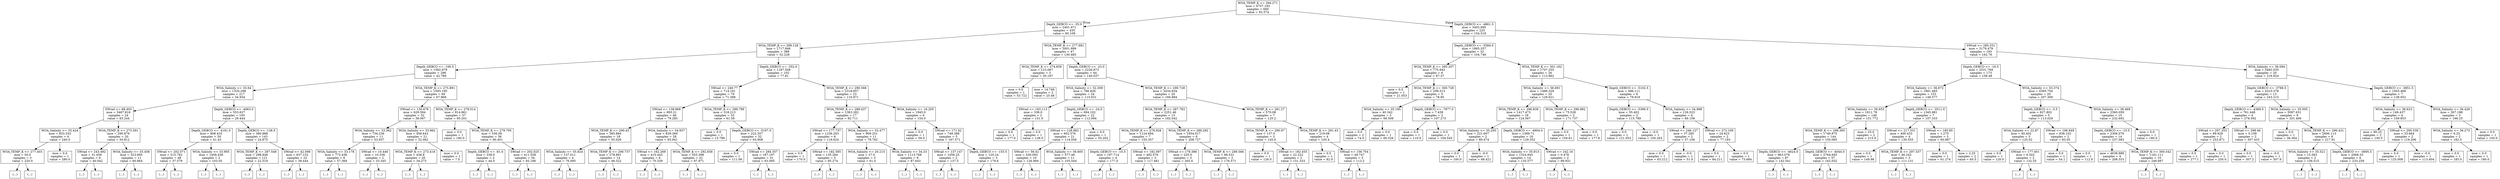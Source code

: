 digraph Tree {
node [shape=box] ;
0 [label="WOA_TEMP_K <= 294.271\nmse = 4757.183\nsamples = 660\nvalue = 92.574"] ;
1 [label="Depth_GEBCO <= -35.0\nmse = 2401.971\nsamples = 435\nvalue = 60.109"] ;
0 -> 1 [labeldistance=2.5, labelangle=45, headlabel="True"] ;
2 [label="WOA_TEMP_K <= 289.128\nmse = 1717.846\nsamples = 388\nvalue = 52.226"] ;
1 -> 2 ;
3 [label="Depth_GEBCO <= -100.5\nmse = 1582.979\nsamples = 286\nvalue = 42.789"] ;
2 -> 3 ;
4 [label="WOA_Salinity <= 33.64\nmse = 1320.298\nsamples = 217\nvalue = 34.934"] ;
3 -> 4 ;
5 [label="SWrad <= 68.403\nmse = 5467.816\nsamples = 24\nvalue = 83.244"] ;
4 -> 5 ;
6 [label="WOA_Salinity <= 33.424\nmse = 833.333\nsamples = 4\nvalue = 240.0"] ;
5 -> 6 ;
7 [label="WOA_TEMP_K <= 277.403\nmse = 50.0\nsamples = 3\nvalue = 220.0"] ;
6 -> 7 ;
8 [label="(...)"] ;
7 -> 8 ;
9 [label="(...)"] ;
7 -> 9 ;
10 [label="mse = 0.0\nsamples = 1\nvalue = 280.0"] ;
6 -> 10 ;
11 [label="WOA_TEMP_K <= 273.591\nmse = 290.879\nsamples = 20\nvalue = 50.812"] ;
5 -> 11 ;
12 [label="SWrad <= 243.492\nmse = 31.456\nsamples = 9\nvalue = 40.042"] ;
11 -> 12 ;
13 [label="(...)"] ;
12 -> 13 ;
28 [label="(...)"] ;
12 -> 28 ;
29 [label="WOA_Salinity <= 33.458\nmse = 323.695\nsamples = 11\nvalue = 60.864"] ;
11 -> 29 ;
30 [label="(...)"] ;
29 -> 30 ;
45 [label="(...)"] ;
29 -> 45 ;
48 [label="Depth_GEBCO <= -4063.0\nmse = 553.637\nsamples = 193\nvalue = 29.444"] ;
4 -> 48 ;
49 [label="Depth_GEBCO <= -4161.0\nmse = 808.433\nsamples = 50\nvalue = 41.43"] ;
48 -> 49 ;
50 [label="SWrad <= 202.071\nmse = 515.782\nsamples = 48\nvalue = 37.579"] ;
49 -> 50 ;
51 [label="(...)"] ;
50 -> 51 ;
112 [label="(...)"] ;
50 -> 112 ;
143 [label="WOA_Salinity <= 33.905\nmse = 1456.438\nsamples = 2\nvalue = 103.05"] ;
49 -> 143 ;
144 [label="(...)"] ;
143 -> 144 ;
145 [label="(...)"] ;
143 -> 145 ;
146 [label="Depth_GEBCO <= -138.5\nmse = 380.888\nsamples = 143\nvalue = 24.875"] ;
48 -> 146 ;
147 [label="WOA_TEMP_K <= 287.548\nmse = 298.848\nsamples = 121\nvalue = 22.519"] ;
146 -> 147 ;
148 [label="(...)"] ;
147 -> 148 ;
321 [label="(...)"] ;
147 -> 321 ;
322 [label="SWrad <= 42.098\nmse = 637.152\nsamples = 22\nvalue = 38.444"] ;
146 -> 322 ;
323 [label="(...)"] ;
322 -> 323 ;
332 [label="(...)"] ;
322 -> 332 ;
357 [label="WOA_TEMP_K <= 275.891\nmse = 1593.195\nsamples = 69\nvalue = 67.969"] ;
3 -> 357 ;
358 [label="SWrad <= 130.676\nmse = 629.594\nsamples = 32\nvalue = 38.067"] ;
357 -> 358 ;
359 [label="WOA_Salinity <= 33.362\nmse = 734.236\nsamples = 11\nvalue = 53.937"] ;
358 -> 359 ;
360 [label="WOA_Salinity <= 33.178\nmse = 772.436\nsamples = 9\nvalue = 57.369"] ;
359 -> 360 ;
361 [label="(...)"] ;
360 -> 361 ;
364 [label="(...)"] ;
360 -> 364 ;
365 [label="SWrad <= 10.446\nmse = 10.336\nsamples = 2\nvalue = 33.345"] ;
359 -> 365 ;
366 [label="(...)"] ;
365 -> 366 ;
367 [label="(...)"] ;
365 -> 367 ;
368 [label="WOA_Salinity <= 33.862\nmse = 458.643\nsamples = 21\nvalue = 32.062"] ;
358 -> 368 ;
369 [label="WOA_TEMP_K <= 273.418\nmse = 438.8\nsamples = 20\nvalue = 34.273"] ;
368 -> 369 ;
370 [label="(...)"] ;
369 -> 370 ;
377 [label="(...)"] ;
369 -> 377 ;
378 [label="mse = 0.0\nsamples = 1\nvalue = 7.0"] ;
368 -> 378 ;
379 [label="WOA_TEMP_K <= 278.014\nmse = 914.861\nsamples = 37\nvalue = 95.201"] ;
357 -> 379 ;
380 [label="mse = 0.0\nsamples = 1\nvalue = 180.0"] ;
379 -> 380 ;
381 [label="WOA_TEMP_K <= 279.795\nmse = 536.58\nsamples = 36\nvalue = 90.401"] ;
379 -> 381 ;
382 [label="Depth_GEBCO <= -81.0\nmse = 338.0\nsamples = 2\nvalue = 44.0"] ;
381 -> 382 ;
383 [label="(...)"] ;
382 -> 383 ;
384 [label="(...)"] ;
382 -> 384 ;
385 [label="SWrad <= 202.025\nmse = 411.558\nsamples = 34\nvalue = 93.186"] ;
381 -> 385 ;
386 [label="(...)"] ;
385 -> 386 ;
431 [label="(...)"] ;
385 -> 431 ;
432 [label="Depth_GEBCO <= -352.0\nmse = 1187.508\nsamples = 102\nvalue = 77.81"] ;
2 -> 432 ;
433 [label="SWrad <= 246.77\nmse = 714.191\nsamples = 79\nvalue = 71.388"] ;
432 -> 433 ;
434 [label="SWrad <= 138.868\nmse = 893.21\nsamples = 46\nvalue = 79.285"] ;
433 -> 434 ;
435 [label="WOA_TEMP_K <= 290.43\nmse = 385.884\nsamples = 18\nvalue = 55.026"] ;
434 -> 435 ;
436 [label="WOA_Salinity <= 35.824\nmse = 137.011\nsamples = 4\nvalue = 76.095"] ;
435 -> 436 ;
437 [label="(...)"] ;
436 -> 437 ;
438 [label="(...)"] ;
436 -> 438 ;
441 [label="WOA_TEMP_K <= 290.737\nmse = 278.891\nsamples = 14\nvalue = 48.322"] ;
435 -> 441 ;
442 [label="(...)"] ;
441 -> 442 ;
443 [label="(...)"] ;
441 -> 443 ;
468 [label="WOA_Salinity <= 34.937\nmse = 629.369\nsamples = 28\nvalue = 93.941"] ;
434 -> 468 ;
469 [label="SWrad <= 162.269\nmse = 410.443\nsamples = 6\nvalue = 70.339"] ;
468 -> 469 ;
470 [label="(...)"] ;
469 -> 470 ;
473 [label="(...)"] ;
469 -> 473 ;
478 [label="WOA_TEMP_K <= 292.658\nmse = 555.398\nsamples = 22\nvalue = 97.971"] ;
468 -> 478 ;
479 [label="(...)"] ;
478 -> 479 ;
492 [label="(...)"] ;
478 -> 492 ;
517 [label="WOA_TEMP_K <= 289.789\nmse = 318.213\nsamples = 33\nvalue = 61.58"] ;
433 -> 517 ;
518 [label="mse = 0.0\nsamples = 1\nvalue = 15.789"] ;
517 -> 518 ;
519 [label="Depth_GEBCO <= -5197.0\nmse = 222.357\nsamples = 32\nvalue = 63.908"] ;
517 -> 519 ;
520 [label="mse = 0.0\nsamples = 1\nvalue = 111.06"] ;
519 -> 520 ;
521 [label="SWrad <= 284.357\nmse = 187.197\nsamples = 31\nvalue = 63.095"] ;
519 -> 521 ;
522 [label="(...)"] ;
521 -> 522 ;
563 [label="(...)"] ;
521 -> 563 ;
568 [label="WOA_TEMP_K <= 290.568\nmse = 2318.857\nsamples = 23\nvalue = 110.871"] ;
432 -> 568 ;
569 [label="WOA_TEMP_K <= 289.437\nmse = 1363.282\nsamples = 17\nvalue = 92.711"] ;
568 -> 569 ;
570 [label="SWrad <= 177.737\nmse = 1236.203\nsamples = 6\nvalue = 116.624"] ;
569 -> 570 ;
571 [label="mse = 0.0\nsamples = 1\nvalue = 170.0"] ;
570 -> 571 ;
572 [label="SWrad <= 182.585\nmse = 135.264\nsamples = 5\nvalue = 95.274"] ;
570 -> 572 ;
573 [label="(...)"] ;
572 -> 573 ;
574 [label="(...)"] ;
572 -> 574 ;
581 [label="WOA_Salinity <= 33.477\nmse = 909.251\nsamples = 11\nvalue = 78.762"] ;
569 -> 581 ;
582 [label="WOA_Salinity <= 20.215\nmse = 27.0\nsamples = 3\nvalue = 61.0"] ;
581 -> 582 ;
583 [label="(...)"] ;
582 -> 583 ;
586 [label="(...)"] ;
582 -> 586 ;
587 [label="WOA_Salinity <= 34.33\nmse = 1113.768\nsamples = 8\nvalue = 87.643"] ;
581 -> 587 ;
588 [label="(...)"] ;
587 -> 588 ;
591 [label="(...)"] ;
587 -> 591 ;
600 [label="WOA_Salinity <= 16.205\nmse = 1945.0\nsamples = 6\nvalue = 154.0"] ;
568 -> 600 ;
601 [label="mse = 0.0\nsamples = 1\nvalue = 59.0"] ;
600 -> 601 ;
602 [label="SWrad <= 171.42\nmse = 749.388\nsamples = 5\nvalue = 167.571"] ;
600 -> 602 ;
603 [label="SWrad <= 137.147\nmse = 1056.25\nsamples = 2\nvalue = 137.5"] ;
602 -> 603 ;
604 [label="(...)"] ;
603 -> 604 ;
605 [label="(...)"] ;
603 -> 605 ;
606 [label="Depth_GEBCO <= -155.5\nmse = 120.24\nsamples = 3\nvalue = 179.6"] ;
602 -> 606 ;
607 [label="(...)"] ;
606 -> 607 ;
608 [label="(...)"] ;
606 -> 608 ;
609 [label="WOA_TEMP_K <= 277.681\nmse = 3001.999\nsamples = 47\nvalue = 130.485"] ;
1 -> 609 ;
610 [label="WOA_TEMP_K <= 274.659\nmse = 123.067\nsamples = 3\nvalue = 30.187"] ;
609 -> 610 ;
611 [label="mse = 0.0\nsamples = 1\nvalue = 53.722"] ;
610 -> 611 ;
612 [label="mse = 14.746\nsamples = 2\nvalue = 25.48"] ;
610 -> 612 ;
613 [label="Depth_GEBCO <= -23.0\nmse = 2226.873\nsamples = 44\nvalue = 140.037"] ;
609 -> 613 ;
614 [label="WOA_Salinity <= 32.309\nmse = 786.826\nsamples = 24\nvalue = 115.631"] ;
613 -> 614 ;
615 [label="SWrad <= 183.113\nmse = 338.0\nsamples = 2\nvalue = 151.0"] ;
614 -> 615 ;
616 [label="mse = 0.0\nsamples = 1\nvalue = 177.0"] ;
615 -> 616 ;
617 [label="mse = 0.0\nsamples = 1\nvalue = 138.0"] ;
615 -> 617 ;
618 [label="Depth_GEBCO <= -24.5\nmse = 694.102\nsamples = 22\nvalue = 112.094"] ;
614 -> 618 ;
619 [label="SWrad <= 128.862\nmse = 602.576\nsamples = 21\nvalue = 114.056"] ;
618 -> 619 ;
620 [label="SWrad <= 56.02\nmse = 330.093\nsamples = 10\nvalue = 126.994"] ;
619 -> 620 ;
621 [label="(...)"] ;
620 -> 621 ;
624 [label="(...)"] ;
620 -> 624 ;
635 [label="WOA_Salinity <= 36.605\nmse = 577.46\nsamples = 11\nvalue = 103.544"] ;
619 -> 635 ;
636 [label="(...)"] ;
635 -> 636 ;
645 [label="(...)"] ;
635 -> 645 ;
648 [label="mse = 0.0\nsamples = 1\nvalue = 55.202"] ;
618 -> 648 ;
649 [label="WOA_TEMP_K <= 290.728\nmse = 2434.934\nsamples = 20\nvalue = 166.884"] ;
613 -> 649 ;
650 [label="WOA_TEMP_K <= 287.783\nmse = 2251.46\nsamples = 13\nvalue = 182.042"] ;
649 -> 650 ;
651 [label="WOA_TEMP_K <= 278.928\nmse = 1124.694\nsamples = 7\nvalue = 155.357"] ;
650 -> 651 ;
652 [label="Depth_GEBCO <= -10.5\nmse = 197.714\nsamples = 4\nvalue = 177.0"] ;
651 -> 652 ;
653 [label="(...)"] ;
652 -> 653 ;
656 [label="(...)"] ;
652 -> 656 ;
659 [label="SWrad <= 192.097\nmse = 492.576\nsamples = 3\nvalue = 117.481"] ;
651 -> 659 ;
660 [label="(...)"] ;
659 -> 660 ;
663 [label="(...)"] ;
659 -> 663 ;
664 [label="WOA_TEMP_K <= 289.282\nmse = 1954.017\nsamples = 6\nvalue = 208.727"] ;
650 -> 664 ;
665 [label="SWrad <= 178.386\nmse = 225.0\nsamples = 3\nvalue = 265.0"] ;
664 -> 665 ;
666 [label="(...)"] ;
665 -> 666 ;
667 [label="(...)"] ;
665 -> 667 ;
670 [label="WOA_TEMP_K <= 289.566\nmse = 98.531\nsamples = 3\nvalue = 176.571"] ;
664 -> 670 ;
671 [label="(...)"] ;
670 -> 671 ;
672 [label="(...)"] ;
670 -> 672 ;
675 [label="WOA_TEMP_K <= 291.27\nmse = 570.08\nsamples = 7\nvalue = 125.2"] ;
649 -> 675 ;
676 [label="WOA_TEMP_K <= 290.97\nmse = 137.0\nsamples = 3\nvalue = 145.0"] ;
675 -> 676 ;
677 [label="mse = 0.0\nsamples = 1\nvalue = 126.0"] ;
676 -> 677 ;
678 [label="SWrad <= 182.455\nmse = 22.222\nsamples = 2\nvalue = 151.333"] ;
676 -> 678 ;
679 [label="(...)"] ;
678 -> 679 ;
680 [label="(...)"] ;
678 -> 680 ;
681 [label="WOA_TEMP_K <= 291.43\nmse = 219.08\nsamples = 4\nvalue = 105.4"] ;
675 -> 681 ;
682 [label="mse = 0.0\nsamples = 1\nvalue = 82.0"] ;
681 -> 682 ;
683 [label="SWrad <= 156.704\nmse = 48.747\nsamples = 3\nvalue = 113.2"] ;
681 -> 683 ;
684 [label="(...)"] ;
683 -> 684 ;
685 [label="(...)"] ;
683 -> 685 ;
688 [label="Depth_GEBCO <= -4861.5\nmse = 3402.995\nsamples = 225\nvalue = 154.518"] ;
0 -> 688 [labeldistance=2.5, labelangle=-45, headlabel="False"] ;
689 [label="Depth_GEBCO <= -5584.0\nmse = 1865.357\nsamples = 32\nvalue = 104.746"] ;
688 -> 689 ;
690 [label="WOA_TEMP_K <= 295.207\nmse = 775.943\nsamples = 6\nvalue = 67.37"] ;
689 -> 690 ;
691 [label="mse = 0.0\nsamples = 1\nvalue = 21.053"] ;
690 -> 691 ;
692 [label="WOA_TEMP_K <= 300.728\nmse = 299.513\nsamples = 5\nvalue = 78.95"] ;
690 -> 692 ;
693 [label="WOA_Salinity <= 35.195\nmse = 40.342\nsamples = 3\nvalue = 69.509"] ;
692 -> 693 ;
694 [label="mse = 0.0\nsamples = 2\nvalue = 74.0"] ;
693 -> 694 ;
695 [label="mse = 0.0\nsamples = 1\nvalue = 60.526"] ;
693 -> 695 ;
696 [label="Depth_GEBCO <= -7877.0\nmse = 7.438\nsamples = 2\nvalue = 107.273"] ;
692 -> 696 ;
697 [label="mse = 0.0\nsamples = 1\nvalue = 110.0"] ;
696 -> 697 ;
698 [label="mse = 0.0\nsamples = 1\nvalue = 104.545"] ;
696 -> 698 ;
699 [label="WOA_TEMP_K <= 301.162\nmse = 1707.255\nsamples = 26\nvalue = 113.862"] ;
689 -> 699 ;
700 [label="WOA_Salinity <= 36.691\nmse = 1486.329\nsamples = 20\nvalue = 129.621"] ;
699 -> 700 ;
701 [label="WOA_TEMP_K <= 296.839\nmse = 1417.473\nsamples = 18\nvalue = 124.567"] ;
700 -> 701 ;
702 [label="WOA_Salinity <= 35.293\nmse = 221.607\nsamples = 2\nvalue = 89.474"] ;
701 -> 702 ;
703 [label="mse = 0.0\nsamples = 1\nvalue = 100.0"] ;
702 -> 703 ;
704 [label="mse = -0.0\nsamples = 1\nvalue = 68.421"] ;
702 -> 704 ;
705 [label="Depth_GEBCO <= -4904.0\nmse = 1389.71\nsamples = 16\nvalue = 129.352"] ;
701 -> 705 ;
706 [label="WOA_Salinity <= 35.913\nmse = 1324.945\nsamples = 14\nvalue = 135.577"] ;
705 -> 706 ;
707 [label="(...)"] ;
706 -> 707 ;
728 [label="(...)"] ;
706 -> 728 ;
733 [label="SWrad <= 242.16\nmse = 0.478\nsamples = 2\nvalue = 89.931"] ;
705 -> 733 ;
734 [label="(...)"] ;
733 -> 734 ;
735 [label="(...)"] ;
733 -> 735 ;
736 [label="WOA_TEMP_K <= 296.982\nmse = 73.528\nsamples = 2\nvalue = 171.737"] ;
700 -> 736 ;
737 [label="mse = 0.0\nsamples = 1\nvalue = 159.61"] ;
736 -> 737 ;
738 [label="mse = 0.0\nsamples = 1\nvalue = 177.8"] ;
736 -> 738 ;
739 [label="Depth_GEBCO <= -5102.5\nmse = 496.111\nsamples = 6\nvalue = 79.919"] ;
699 -> 739 ;
740 [label="Depth_GEBCO <= -5390.0\nmse = 55.402\nsamples = 2\nvalue = 115.789"] ;
739 -> 740 ;
741 [label="mse = 0.0\nsamples = 1\nvalue = 121.053"] ;
740 -> 741 ;
742 [label="mse = -0.0\nsamples = 1\nvalue = 105.263"] ;
740 -> 742 ;
743 [label="WOA_Salinity <= 34.998\nmse = 126.523\nsamples = 4\nvalue = 69.158"] ;
739 -> 743 ;
744 [label="SWrad <= 246.127\nmse = 37.285\nsamples = 2\nvalue = 57.106"] ;
743 -> 744 ;
745 [label="mse = 0.0\nsamples = 1\nvalue = 63.212"] ;
744 -> 745 ;
746 [label="mse = -0.0\nsamples = 1\nvalue = 51.0"] ;
744 -> 746 ;
747 [label="SWrad <= 272.169\nmse = 24.623\nsamples = 2\nvalue = 77.193"] ;
743 -> 747 ;
748 [label="mse = 0.0\nsamples = 1\nvalue = 84.211"] ;
747 -> 748 ;
749 [label="mse = 0.0\nsamples = 1\nvalue = 73.684"] ;
747 -> 749 ;
750 [label="SWrad <= 285.331\nmse = 3179.479\nsamples = 193\nvalue = 162.76"] ;
688 -> 750 ;
751 [label="Depth_GEBCO <= -16.5\nmse = 2531.769\nsamples = 173\nvalue = 156.48"] ;
750 -> 751 ;
752 [label="WOA_Salinity <= 36.672\nmse = 1881.483\nsamples = 153\nvalue = 149.577"] ;
751 -> 752 ;
753 [label="WOA_Salinity <= 36.653\nmse = 1811.78\nsamples = 146\nvalue = 151.772"] ;
752 -> 753 ;
754 [label="WOA_TEMP_K <= 298.365\nmse = 1749.975\nsamples = 144\nvalue = 150.085"] ;
753 -> 754 ;
755 [label="Depth_GEBCO <= -4624.0\nmse = 963.076\nsamples = 87\nvalue = 142.541"] ;
754 -> 755 ;
756 [label="(...)"] ;
755 -> 756 ;
761 [label="(...)"] ;
755 -> 761 ;
876 [label="Depth_GEBCO <= -4044.0\nmse = 2764.693\nsamples = 57\nvalue = 162.052"] ;
754 -> 876 ;
877 [label="(...)"] ;
876 -> 877 ;
908 [label="(...)"] ;
876 -> 908 ;
967 [label="mse = 25.0\nsamples = 2\nvalue = 215.0"] ;
753 -> 967 ;
968 [label="Depth_GEBCO <= -3511.0\nmse = 1345.981\nsamples = 7\nvalue = 107.333"] ;
752 -> 968 ;
969 [label="SWrad <= 217.331\nmse = 400.433\nsamples = 4\nvalue = 130.555"] ;
968 -> 969 ;
970 [label="mse = 0.0\nsamples = 1\nvalue = 149.98"] ;
969 -> 970 ;
971 [label="WOA_TEMP_K <= 297.337\nmse = 46.243\nsamples = 3\nvalue = 111.131"] ;
969 -> 971 ;
972 [label="(...)"] ;
971 -> 972 ;
975 [label="(...)"] ;
971 -> 975 ;
976 [label="SWrad <= 185.85\nmse = 1.275\nsamples = 3\nvalue = 60.887"] ;
968 -> 976 ;
977 [label="mse = 0.0\nsamples = 1\nvalue = 61.274"] ;
976 -> 977 ;
978 [label="mse = 2.25\nsamples = 2\nvalue = 60.5"] ;
976 -> 978 ;
979 [label="WOA_Salinity <= 33.374\nmse = 4385.754\nsamples = 20\nvalue = 207.309"] ;
751 -> 979 ;
980 [label="Depth_GEBCO <= -3.5\nmse = 627.802\nsamples = 5\nvalue = 113.029"] ;
979 -> 980 ;
981 [label="WOA_Salinity <= 22.87\nmse = 40.402\nsamples = 3\nvalue = 125.02"] ;
980 -> 981 ;
982 [label="mse = 0.0\nsamples = 1\nvalue = 120.0"] ;
981 -> 982 ;
983 [label="SWrad <= 177.401\nmse = 6.502\nsamples = 2\nvalue = 132.55"] ;
981 -> 983 ;
984 [label="(...)"] ;
983 -> 984 ;
985 [label="(...)"] ;
983 -> 985 ;
986 [label="SWrad <= 196.849\nmse = 838.102\nsamples = 2\nvalue = 83.05"] ;
980 -> 986 ;
987 [label="mse = 0.0\nsamples = 1\nvalue = 54.1"] ;
986 -> 987 ;
988 [label="mse = 0.0\nsamples = 1\nvalue = 112.0"] ;
986 -> 988 ;
989 [label="WOA_Salinity <= 36.469\nmse = 2360.059\nsamples = 15\nvalue = 232.692"] ;
979 -> 989 ;
990 [label="Depth_GEBCO <= -15.5\nmse = 2306.076\nsamples = 14\nvalue = 237.083"] ;
989 -> 990 ;
991 [label="mse = 4638.889\nsamples = 4\nvalue = 208.333"] ;
990 -> 991 ;
992 [label="WOA_TEMP_K <= 300.542\nmse = 1161.111\nsamples = 10\nvalue = 246.667"] ;
990 -> 992 ;
993 [label="(...)"] ;
992 -> 993 ;
1004 [label="(...)"] ;
992 -> 1004 ;
1005 [label="mse = 0.0\nsamples = 1\nvalue = 180.0"] ;
989 -> 1005 ;
1006 [label="WOA_Salinity <= 36.094\nmse = 5492.035\nsamples = 20\nvalue = 216.924"] ;
750 -> 1006 ;
1007 [label="Depth_GEBCO <= -3788.5\nmse = 4223.378\nsamples = 13\nvalue = 243.215"] ;
1006 -> 1007 ;
1008 [label="Depth_GEBCO <= -4369.5\nmse = 761.448\nsamples = 4\nvalue = 278.592"] ;
1007 -> 1008 ;
1009 [label="SWrad <= 297.353\nmse = 89.928\nsamples = 2\nvalue = 253.871"] ;
1008 -> 1009 ;
1010 [label="mse = 0.0\nsamples = 1\nvalue = 277.1"] ;
1009 -> 1010 ;
1011 [label="mse = 0.0\nsamples = 1\nvalue = 250.0"] ;
1009 -> 1011 ;
1012 [label="SWrad <= 298.46\nmse = 0.109\nsamples = 2\nvalue = 307.433"] ;
1008 -> 1012 ;
1013 [label="mse = 0.0\nsamples = 1\nvalue = 307.2"] ;
1012 -> 1013 ;
1014 [label="mse = -0.0\nsamples = 1\nvalue = 307.9"] ;
1012 -> 1014 ;
1015 [label="WOA_Salinity <= 35.505\nmse = 5087.631\nsamples = 9\nvalue = 201.406"] ;
1007 -> 1015 ;
1016 [label="mse = 0.0\nsamples = 1\nvalue = 36.364"] ;
1015 -> 1016 ;
1017 [label="WOA_TEMP_K <= 296.431\nmse = 2600.113\nsamples = 8\nvalue = 217.91"] ;
1015 -> 1017 ;
1018 [label="WOA_Salinity <= 35.521\nmse = 15.563\nsamples = 2\nvalue = 156.515"] ;
1017 -> 1018 ;
1019 [label="(...)"] ;
1018 -> 1019 ;
1020 [label="(...)"] ;
1018 -> 1020 ;
1021 [label="Depth_GEBCO <= -3695.5\nmse = 2068.33\nsamples = 6\nvalue = 233.259"] ;
1017 -> 1021 ;
1022 [label="(...)"] ;
1021 -> 1022 ;
1023 [label="(...)"] ;
1021 -> 1023 ;
1032 [label="Depth_GEBCO <= -3851.5\nmse = 1003.466\nsamples = 7\nvalue = 138.052"] ;
1006 -> 1032 ;
1033 [label="WOA_Salinity <= 36.623\nmse = 149.437\nsamples = 4\nvalue = 109.853"] ;
1032 -> 1033 ;
1034 [label="mse = 90.25\nsamples = 2\nvalue = 100.5"] ;
1033 -> 1034 ;
1035 [label="SWrad <= 295.339\nmse = 33.664\nsamples = 2\nvalue = 119.206"] ;
1033 -> 1035 ;
1036 [label="mse = 0.0\nsamples = 1\nvalue = 125.008"] ;
1035 -> 1036 ;
1037 [label="mse = -0.0\nsamples = 1\nvalue = 113.404"] ;
1035 -> 1037 ;
1038 [label="WOA_Salinity <= 36.426\nmse = 267.188\nsamples = 3\nvalue = 166.25"] ;
1032 -> 1038 ;
1039 [label="WOA_Salinity <= 36.273\nmse = 6.25\nsamples = 2\nvalue = 182.5"] ;
1038 -> 1039 ;
1040 [label="mse = 0.0\nsamples = 1\nvalue = 185.0"] ;
1039 -> 1040 ;
1041 [label="mse = 0.0\nsamples = 1\nvalue = 180.0"] ;
1039 -> 1041 ;
1042 [label="mse = 0.0\nsamples = 1\nvalue = 150.0"] ;
1038 -> 1042 ;
}